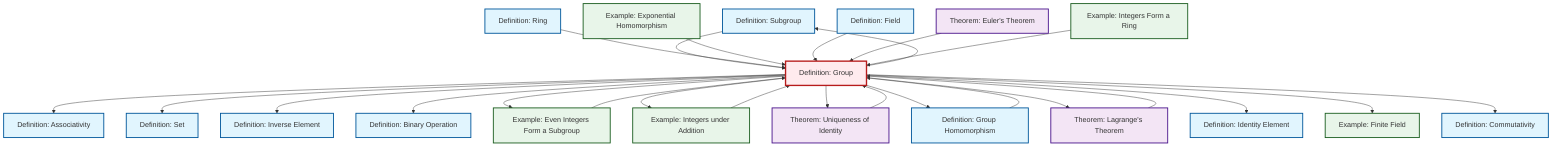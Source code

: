 graph TD
    classDef definition fill:#e1f5fe,stroke:#01579b,stroke-width:2px
    classDef theorem fill:#f3e5f5,stroke:#4a148c,stroke-width:2px
    classDef axiom fill:#fff3e0,stroke:#e65100,stroke-width:2px
    classDef example fill:#e8f5e9,stroke:#1b5e20,stroke-width:2px
    classDef current fill:#ffebee,stroke:#b71c1c,stroke-width:3px
    ex-finite-field["Example: Finite Field"]:::example
    def-subgroup["Definition: Subgroup"]:::definition
    def-homomorphism["Definition: Group Homomorphism"]:::definition
    def-inverse-element["Definition: Inverse Element"]:::definition
    def-set["Definition: Set"]:::definition
    def-binary-operation["Definition: Binary Operation"]:::definition
    def-identity-element["Definition: Identity Element"]:::definition
    ex-exponential-homomorphism["Example: Exponential Homomorphism"]:::example
    ex-even-integers-subgroup["Example: Even Integers Form a Subgroup"]:::example
    def-associativity["Definition: Associativity"]:::definition
    ex-integers-addition["Example: Integers under Addition"]:::example
    ex-integers-ring["Example: Integers Form a Ring"]:::example
    def-group["Definition: Group"]:::definition
    thm-unique-identity["Theorem: Uniqueness of Identity"]:::theorem
    def-field["Definition: Field"]:::definition
    thm-euler["Theorem: Euler's Theorem"]:::theorem
    def-ring["Definition: Ring"]:::definition
    def-commutativity["Definition: Commutativity"]:::definition
    thm-lagrange["Theorem: Lagrange's Theorem"]:::theorem
    def-group --> def-associativity
    def-group --> def-set
    def-group --> def-inverse-element
    def-group --> def-subgroup
    thm-unique-identity --> def-group
    def-subgroup --> def-group
    def-group --> def-binary-operation
    def-ring --> def-group
    def-group --> ex-even-integers-subgroup
    def-group --> ex-integers-addition
    ex-exponential-homomorphism --> def-group
    def-group --> thm-unique-identity
    def-group --> def-homomorphism
    def-group --> thm-lagrange
    thm-lagrange --> def-group
    def-group --> def-identity-element
    def-field --> def-group
    thm-euler --> def-group
    def-group --> ex-finite-field
    ex-integers-addition --> def-group
    def-homomorphism --> def-group
    def-group --> def-commutativity
    ex-integers-ring --> def-group
    ex-even-integers-subgroup --> def-group
    class def-group current